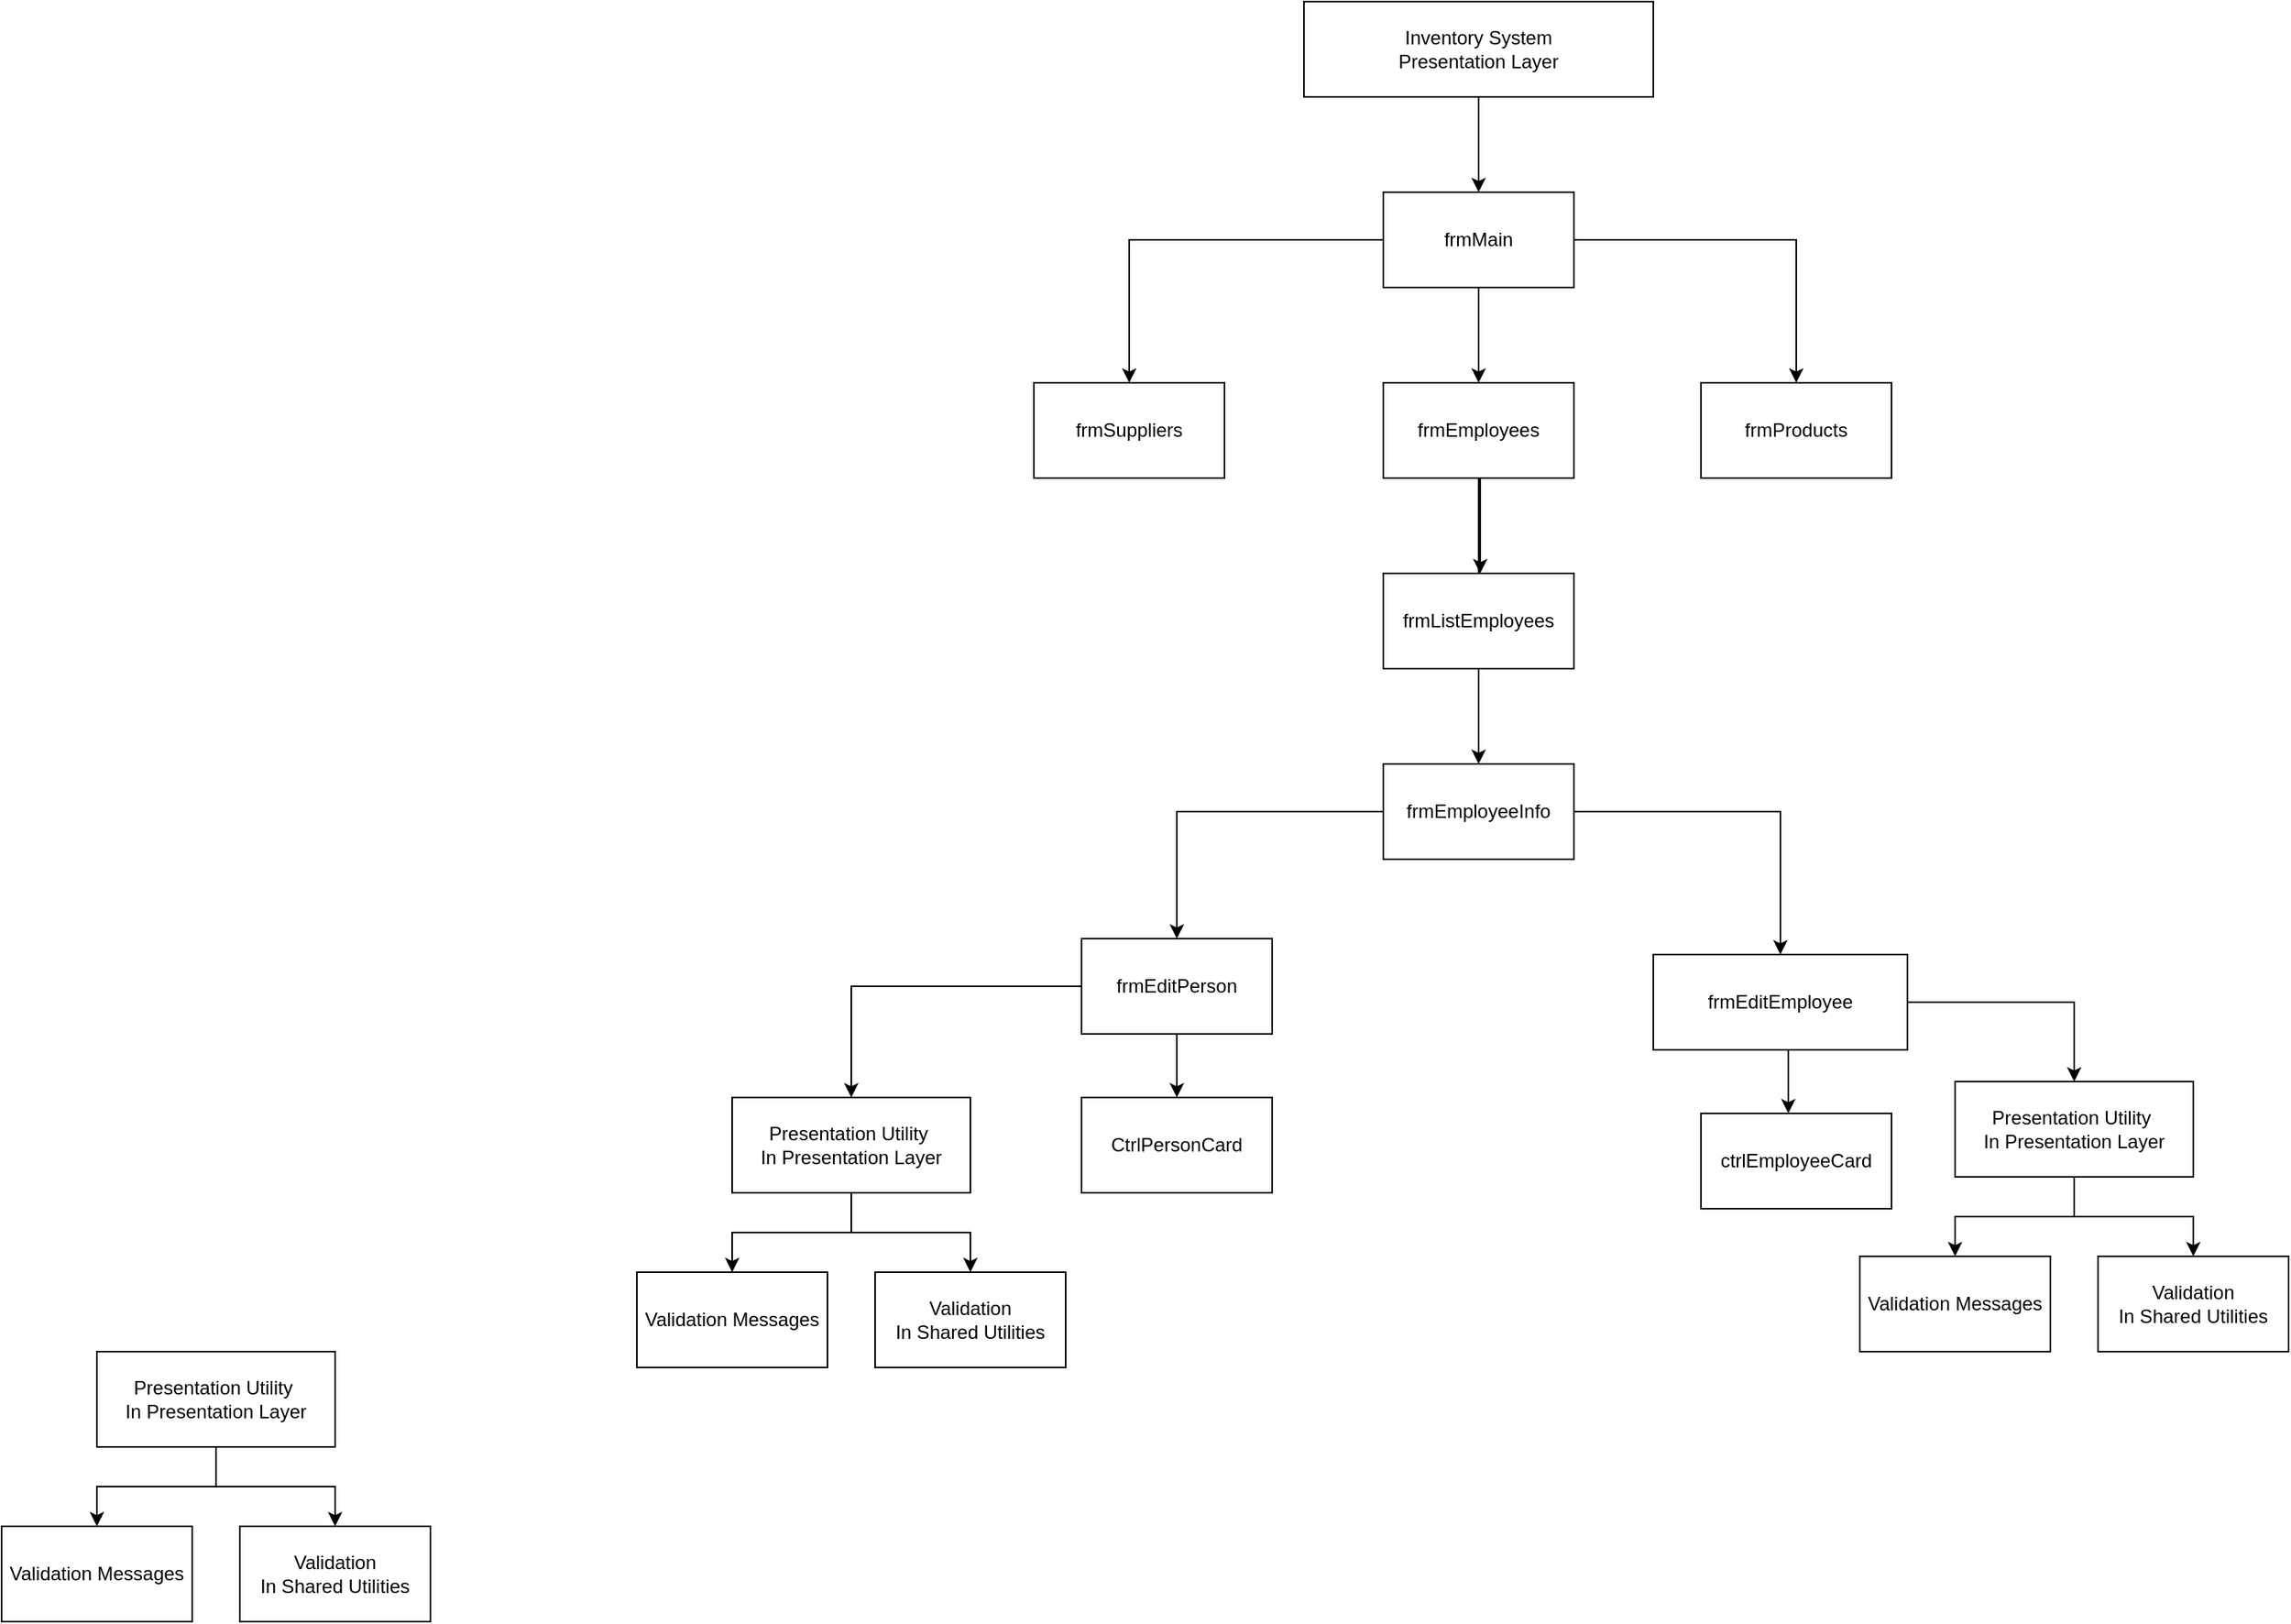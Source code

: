 <mxfile version="26.0.16">
  <diagram name="InventorySystemPresentationLayer" id="vO0fdYKwgCNTsvaqT1Yp">
    <mxGraphModel dx="1219" dy="1813" grid="1" gridSize="10" guides="1" tooltips="1" connect="1" arrows="1" fold="1" page="1" pageScale="1" pageWidth="850" pageHeight="1100" math="0" shadow="0">
      <root>
        <mxCell id="0" />
        <mxCell id="1" parent="0" />
        <mxCell id="me6JieNg6hZvQKu8xH20-16" style="edgeStyle=orthogonalEdgeStyle;rounded=0;orthogonalLoop=1;jettySize=auto;html=1;" parent="1" source="me6JieNg6hZvQKu8xH20-1" target="me6JieNg6hZvQKu8xH20-17" edge="1">
          <mxGeometry relative="1" as="geometry">
            <mxPoint x="980" y="-950" as="targetPoint" />
          </mxGeometry>
        </mxCell>
        <mxCell id="me6JieNg6hZvQKu8xH20-1" value="Inventory System&lt;div&gt;Presentation Layer&lt;/div&gt;" style="rounded=0;whiteSpace=wrap;html=1;" parent="1" vertex="1">
          <mxGeometry x="870" y="-1060" width="220" height="60" as="geometry" />
        </mxCell>
        <mxCell id="me6JieNg6hZvQKu8xH20-8" style="edgeStyle=orthogonalEdgeStyle;rounded=0;orthogonalLoop=1;jettySize=auto;html=1;" parent="1" target="me6JieNg6hZvQKu8xH20-9" edge="1">
          <mxGeometry relative="1" as="geometry">
            <mxPoint x="980" y="-650" as="targetPoint" />
            <mxPoint x="980" y="-689" as="sourcePoint" />
            <Array as="points">
              <mxPoint x="980" y="-760" />
              <mxPoint x="981" y="-760" />
              <mxPoint x="981" y="-689" />
              <mxPoint x="980" y="-689" />
            </Array>
          </mxGeometry>
        </mxCell>
        <mxCell id="me6JieNg6hZvQKu8xH20-2" value="frmEmployees" style="rounded=0;whiteSpace=wrap;html=1;" parent="1" vertex="1">
          <mxGeometry x="920" y="-820" width="120" height="60" as="geometry" />
        </mxCell>
        <mxCell id="me6JieNg6hZvQKu8xH20-5" value="frmProducts" style="rounded=0;whiteSpace=wrap;html=1;" parent="1" vertex="1">
          <mxGeometry x="1120" y="-820" width="120" height="60" as="geometry" />
        </mxCell>
        <mxCell id="me6JieNg6hZvQKu8xH20-7" value="frmSuppliers" style="rounded=0;whiteSpace=wrap;html=1;" parent="1" vertex="1">
          <mxGeometry x="700" y="-820" width="120" height="60" as="geometry" />
        </mxCell>
        <mxCell id="me6JieNg6hZvQKu8xH20-10" style="edgeStyle=orthogonalEdgeStyle;rounded=0;orthogonalLoop=1;jettySize=auto;html=1;" parent="1" source="me6JieNg6hZvQKu8xH20-9" target="me6JieNg6hZvQKu8xH20-11" edge="1">
          <mxGeometry relative="1" as="geometry">
            <mxPoint x="980" y="-550" as="targetPoint" />
          </mxGeometry>
        </mxCell>
        <mxCell id="me6JieNg6hZvQKu8xH20-9" value="frmListEmployees" style="rounded=0;whiteSpace=wrap;html=1;" parent="1" vertex="1">
          <mxGeometry x="920" y="-700" width="120" height="60" as="geometry" />
        </mxCell>
        <mxCell id="me6JieNg6hZvQKu8xH20-13" value="" style="edgeStyle=orthogonalEdgeStyle;rounded=0;orthogonalLoop=1;jettySize=auto;html=1;" parent="1" source="me6JieNg6hZvQKu8xH20-11" target="me6JieNg6hZvQKu8xH20-12" edge="1">
          <mxGeometry relative="1" as="geometry" />
        </mxCell>
        <mxCell id="me6JieNg6hZvQKu8xH20-14" style="edgeStyle=orthogonalEdgeStyle;rounded=0;orthogonalLoop=1;jettySize=auto;html=1;" parent="1" source="me6JieNg6hZvQKu8xH20-11" target="me6JieNg6hZvQKu8xH20-15" edge="1">
          <mxGeometry relative="1" as="geometry">
            <mxPoint x="1180" y="-440" as="targetPoint" />
          </mxGeometry>
        </mxCell>
        <mxCell id="me6JieNg6hZvQKu8xH20-11" value="frmEmployeeInfo" style="rounded=0;whiteSpace=wrap;html=1;" parent="1" vertex="1">
          <mxGeometry x="920" y="-580" width="120" height="60" as="geometry" />
        </mxCell>
        <mxCell id="me6JieNg6hZvQKu8xH20-25" style="edgeStyle=orthogonalEdgeStyle;rounded=0;orthogonalLoop=1;jettySize=auto;html=1;" parent="1" source="me6JieNg6hZvQKu8xH20-12" target="me6JieNg6hZvQKu8xH20-26" edge="1">
          <mxGeometry relative="1" as="geometry">
            <mxPoint x="790" y="-360" as="targetPoint" />
          </mxGeometry>
        </mxCell>
        <mxCell id="me6JieNg6hZvQKu8xH20-12" value="frmEditPerson" style="whiteSpace=wrap;html=1;rounded=0;" parent="1" vertex="1">
          <mxGeometry x="730" y="-470" width="120" height="60" as="geometry" />
        </mxCell>
        <mxCell id="me6JieNg6hZvQKu8xH20-28" value="" style="edgeStyle=orthogonalEdgeStyle;rounded=0;orthogonalLoop=1;jettySize=auto;html=1;" parent="1" source="me6JieNg6hZvQKu8xH20-15" target="me6JieNg6hZvQKu8xH20-27" edge="1">
          <mxGeometry relative="1" as="geometry">
            <Array as="points">
              <mxPoint x="1175" y="-370" />
              <mxPoint x="1175" y="-370" />
            </Array>
          </mxGeometry>
        </mxCell>
        <mxCell id="tuWmfdLi9T188f7XkB6p-7" style="edgeStyle=orthogonalEdgeStyle;rounded=0;orthogonalLoop=1;jettySize=auto;html=1;" parent="1" source="me6JieNg6hZvQKu8xH20-15" target="027Nbh7sASruGqz8ZkPQ-11" edge="1">
          <mxGeometry relative="1" as="geometry">
            <mxPoint x="1360" y="-390" as="targetPoint" />
          </mxGeometry>
        </mxCell>
        <mxCell id="me6JieNg6hZvQKu8xH20-15" value="frmEditEmployee" style="rounded=0;whiteSpace=wrap;html=1;" parent="1" vertex="1">
          <mxGeometry x="1090" y="-460" width="160" height="60" as="geometry" />
        </mxCell>
        <mxCell id="me6JieNg6hZvQKu8xH20-22" style="edgeStyle=orthogonalEdgeStyle;rounded=0;orthogonalLoop=1;jettySize=auto;html=1;" parent="1" source="me6JieNg6hZvQKu8xH20-17" target="me6JieNg6hZvQKu8xH20-2" edge="1">
          <mxGeometry relative="1" as="geometry" />
        </mxCell>
        <mxCell id="me6JieNg6hZvQKu8xH20-23" style="edgeStyle=orthogonalEdgeStyle;rounded=0;orthogonalLoop=1;jettySize=auto;html=1;entryX=0.5;entryY=0;entryDx=0;entryDy=0;" parent="1" source="me6JieNg6hZvQKu8xH20-17" target="me6JieNg6hZvQKu8xH20-7" edge="1">
          <mxGeometry relative="1" as="geometry" />
        </mxCell>
        <mxCell id="me6JieNg6hZvQKu8xH20-24" style="edgeStyle=orthogonalEdgeStyle;rounded=0;orthogonalLoop=1;jettySize=auto;html=1;" parent="1" source="me6JieNg6hZvQKu8xH20-17" target="me6JieNg6hZvQKu8xH20-5" edge="1">
          <mxGeometry relative="1" as="geometry" />
        </mxCell>
        <mxCell id="me6JieNg6hZvQKu8xH20-17" value="frmMain" style="rounded=0;whiteSpace=wrap;html=1;" parent="1" vertex="1">
          <mxGeometry x="920" y="-940" width="120" height="60" as="geometry" />
        </mxCell>
        <mxCell id="me6JieNg6hZvQKu8xH20-26" value="CtrlPersonCard" style="rounded=0;whiteSpace=wrap;html=1;" parent="1" vertex="1">
          <mxGeometry x="730" y="-370" width="120" height="60" as="geometry" />
        </mxCell>
        <mxCell id="me6JieNg6hZvQKu8xH20-27" value="ctrlEmployeeCard" style="rounded=0;whiteSpace=wrap;html=1;" parent="1" vertex="1">
          <mxGeometry x="1120" y="-360" width="120" height="60" as="geometry" />
        </mxCell>
        <mxCell id="tuWmfdLi9T188f7XkB6p-11" style="edgeStyle=orthogonalEdgeStyle;rounded=0;orthogonalLoop=1;jettySize=auto;html=1;exitX=0;exitY=0.5;exitDx=0;exitDy=0;entryX=0.5;entryY=0;entryDx=0;entryDy=0;" parent="1" source="me6JieNg6hZvQKu8xH20-12" target="027Nbh7sASruGqz8ZkPQ-6" edge="1">
          <mxGeometry relative="1" as="geometry">
            <mxPoint x="604.0" y="-397.0" as="targetPoint" />
          </mxGeometry>
        </mxCell>
        <mxCell id="027Nbh7sASruGqz8ZkPQ-4" value="" style="edgeStyle=orthogonalEdgeStyle;rounded=0;orthogonalLoop=1;jettySize=auto;html=1;" edge="1" parent="1" source="027Nbh7sASruGqz8ZkPQ-6" target="027Nbh7sASruGqz8ZkPQ-7">
          <mxGeometry relative="1" as="geometry" />
        </mxCell>
        <mxCell id="027Nbh7sASruGqz8ZkPQ-5" style="edgeStyle=orthogonalEdgeStyle;rounded=0;orthogonalLoop=1;jettySize=auto;html=1;" edge="1" parent="1" source="027Nbh7sASruGqz8ZkPQ-6" target="027Nbh7sASruGqz8ZkPQ-8">
          <mxGeometry relative="1" as="geometry">
            <mxPoint x="440" y="-220" as="targetPoint" />
          </mxGeometry>
        </mxCell>
        <mxCell id="027Nbh7sASruGqz8ZkPQ-6" value="Presentation Utility&amp;nbsp;&lt;div&gt;In Presentation Layer&lt;/div&gt;" style="rounded=0;whiteSpace=wrap;html=1;" vertex="1" parent="1">
          <mxGeometry x="510" y="-370" width="150" height="60" as="geometry" />
        </mxCell>
        <mxCell id="027Nbh7sASruGqz8ZkPQ-7" value="Validation&lt;div&gt;In Shared Utilities&lt;/div&gt;" style="whiteSpace=wrap;html=1;rounded=0;" vertex="1" parent="1">
          <mxGeometry x="600" y="-260" width="120" height="60" as="geometry" />
        </mxCell>
        <mxCell id="027Nbh7sASruGqz8ZkPQ-8" value="Validation Messages" style="rounded=0;whiteSpace=wrap;html=1;" vertex="1" parent="1">
          <mxGeometry x="450" y="-260" width="120" height="60" as="geometry" />
        </mxCell>
        <mxCell id="027Nbh7sASruGqz8ZkPQ-9" value="" style="edgeStyle=orthogonalEdgeStyle;rounded=0;orthogonalLoop=1;jettySize=auto;html=1;" edge="1" parent="1" source="027Nbh7sASruGqz8ZkPQ-11" target="027Nbh7sASruGqz8ZkPQ-12">
          <mxGeometry relative="1" as="geometry" />
        </mxCell>
        <mxCell id="027Nbh7sASruGqz8ZkPQ-10" style="edgeStyle=orthogonalEdgeStyle;rounded=0;orthogonalLoop=1;jettySize=auto;html=1;" edge="1" parent="1" source="027Nbh7sASruGqz8ZkPQ-11" target="027Nbh7sASruGqz8ZkPQ-13">
          <mxGeometry relative="1" as="geometry">
            <mxPoint x="1210" y="-230" as="targetPoint" />
          </mxGeometry>
        </mxCell>
        <mxCell id="027Nbh7sASruGqz8ZkPQ-11" value="Presentation Utility&amp;nbsp;&lt;div&gt;In Presentation Layer&lt;/div&gt;" style="rounded=0;whiteSpace=wrap;html=1;" vertex="1" parent="1">
          <mxGeometry x="1280" y="-380" width="150" height="60" as="geometry" />
        </mxCell>
        <mxCell id="027Nbh7sASruGqz8ZkPQ-12" value="Validation&lt;div&gt;In Shared Utilities&lt;/div&gt;" style="whiteSpace=wrap;html=1;rounded=0;" vertex="1" parent="1">
          <mxGeometry x="1370" y="-270" width="120" height="60" as="geometry" />
        </mxCell>
        <mxCell id="027Nbh7sASruGqz8ZkPQ-13" value="Validation Messages" style="rounded=0;whiteSpace=wrap;html=1;" vertex="1" parent="1">
          <mxGeometry x="1220" y="-270" width="120" height="60" as="geometry" />
        </mxCell>
        <mxCell id="027Nbh7sASruGqz8ZkPQ-14" value="" style="edgeStyle=orthogonalEdgeStyle;rounded=0;orthogonalLoop=1;jettySize=auto;html=1;" edge="1" parent="1" source="027Nbh7sASruGqz8ZkPQ-16" target="027Nbh7sASruGqz8ZkPQ-17">
          <mxGeometry relative="1" as="geometry" />
        </mxCell>
        <mxCell id="027Nbh7sASruGqz8ZkPQ-15" style="edgeStyle=orthogonalEdgeStyle;rounded=0;orthogonalLoop=1;jettySize=auto;html=1;" edge="1" parent="1" source="027Nbh7sASruGqz8ZkPQ-16" target="027Nbh7sASruGqz8ZkPQ-18">
          <mxGeometry relative="1" as="geometry">
            <mxPoint x="40" y="-60" as="targetPoint" />
          </mxGeometry>
        </mxCell>
        <mxCell id="027Nbh7sASruGqz8ZkPQ-16" value="Presentation Utility&amp;nbsp;&lt;div&gt;In Presentation Layer&lt;/div&gt;" style="rounded=0;whiteSpace=wrap;html=1;" vertex="1" parent="1">
          <mxGeometry x="110" y="-210" width="150" height="60" as="geometry" />
        </mxCell>
        <mxCell id="027Nbh7sASruGqz8ZkPQ-17" value="Validation&lt;div&gt;In Shared Utilities&lt;/div&gt;" style="whiteSpace=wrap;html=1;rounded=0;" vertex="1" parent="1">
          <mxGeometry x="200" y="-100" width="120" height="60" as="geometry" />
        </mxCell>
        <mxCell id="027Nbh7sASruGqz8ZkPQ-18" value="Validation Messages" style="rounded=0;whiteSpace=wrap;html=1;" vertex="1" parent="1">
          <mxGeometry x="50" y="-100" width="120" height="60" as="geometry" />
        </mxCell>
      </root>
    </mxGraphModel>
  </diagram>
</mxfile>
